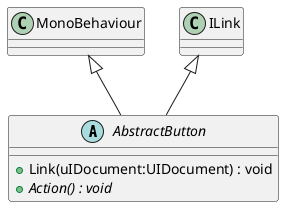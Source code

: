 @startuml
abstract class AbstractButton {
    + Link(uIDocument:UIDocument) : void
    + {abstract} Action() : void
}
MonoBehaviour <|-- AbstractButton
ILink <|-- AbstractButton
@enduml

